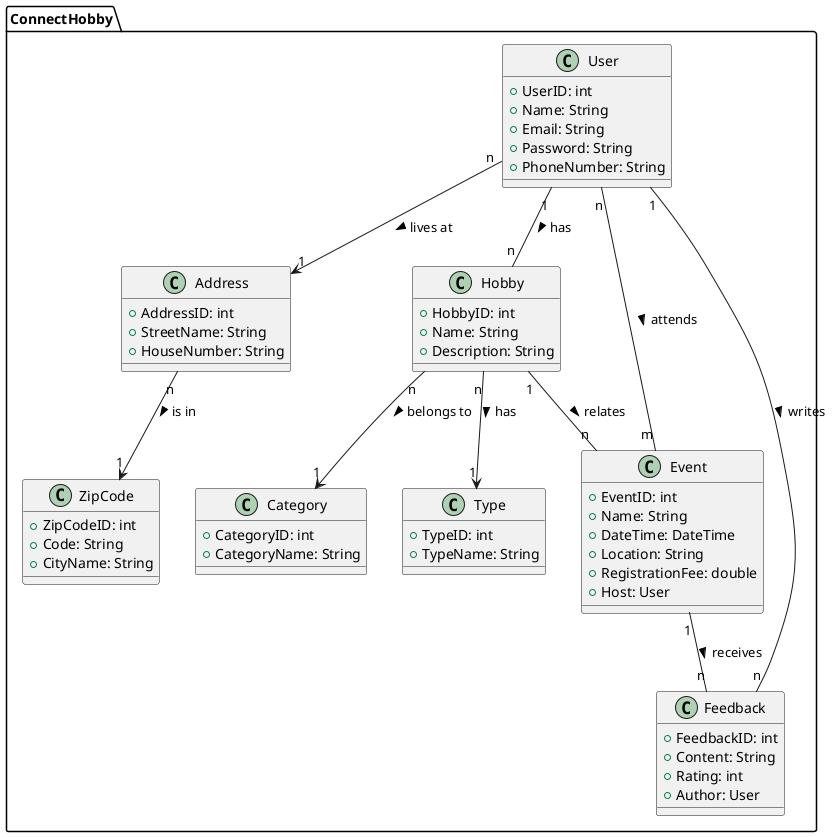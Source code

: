 @startuml
package ConnectHobby {
  class User {
     + UserID: int
     + Name: String
     + Email: String
     + Password: String
     + PhoneNumber: String
  }

  class Address {
     + AddressID: int
     + StreetName: String
     + HouseNumber: String
  }

  class ZipCode {
     + ZipCodeID: int
     + Code: String
     + CityName: String
  }

  class Hobby {
     + HobbyID: int
     + Name: String
     + Description: String
  }

  class Category {
     + CategoryID: int
     + CategoryName: String
  }

  class Type {
     + TypeID: int
     + TypeName: String
  }

  class Event {
     + EventID: int
     + Name: String
     + DateTime: DateTime
     + Location: String
     + RegistrationFee: double
     + Host: User
  }

  class Feedback {
     + FeedbackID: int
     + Content: String
     + Rating: int
     + Author: User
  }

  User "n" --> "1" Address : lives at >
  Address "n" --> "1" ZipCode : is in >
  User "1" -- "n" Hobby : has >
  Hobby "n" --> "1" Category : belongs to >
  Hobby "n" --> "1" Type : has >
  User "n" -- "m" Event : attends >
  Hobby "1" -- "n" Event : relates >
  Event "1" -- "n" Feedback : receives >
  User "1" -- "n" Feedback : writes >
}
@enduml

